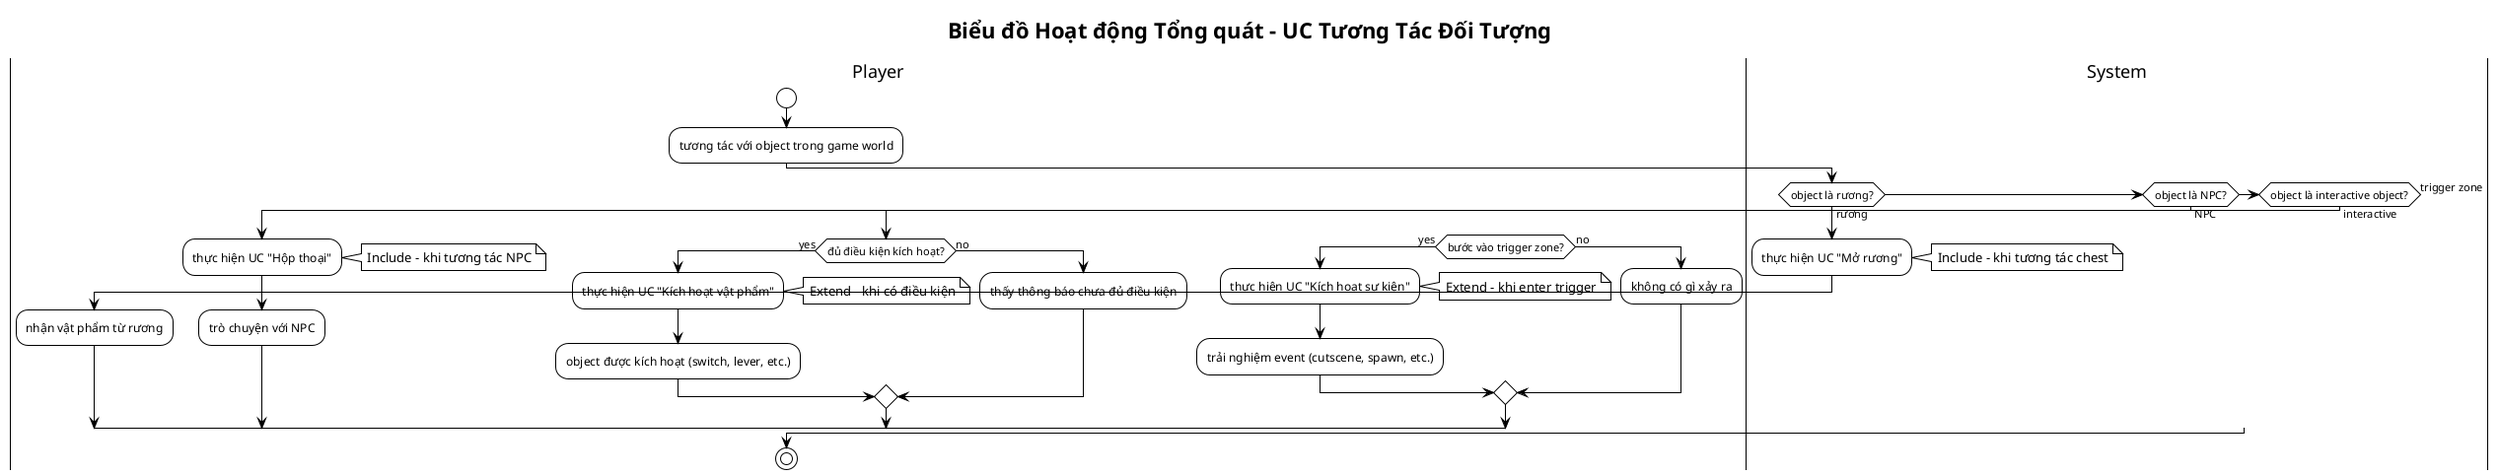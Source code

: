 @startuml Activity_Main_UC_Tuong_Tac_Doi_Tuong
!theme plain

title Biểu đồ Hoạt động Tổng quát - UC Tương Tác Đối Tượng

|Player|
start
:tương tác với object trong game world;

|System|
if (object là rương?) then (rương)
  :thực hiện UC "Mở rương";
  note right: Include - khi tương tác chest
  
  |Player|
  :nhận vật phẩm từ rương;
  
elseif (object là NPC?) then (NPC)
  :thực hiện UC "Hộp thoại";
  note right: Include - khi tương tác NPC
  
  |Player|
  :trò chuyện với NPC;
  
elseif (object là interactive object?) then (interactive)
  if (đủ điều kiện kích hoạt?) then (yes)
    :thực hiện UC "Kích hoạt vật phẩm";
    note right: Extend - khi có điều kiện
    
    |Player|
    :object được kích hoạt (switch, lever, etc.);
    
  else (no)
    |Player|
    :thấy thông báo chưa đủ điều kiện;
  endif
  
else (trigger zone)
  if (bước vào trigger zone?) then (yes)
    :thực hiện UC "Kích hoạt sự kiện";
    note right: Extend - khi enter trigger
    
    |Player|
    :trải nghiệm event (cutscene, spawn, etc.);
    
  else (no)
    |Player|
    :không có gì xảy ra;
  endif
endif

stop

@enduml

